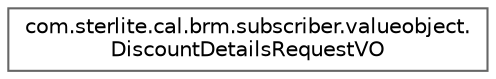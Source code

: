 digraph "Graphical Class Hierarchy"
{
 // LATEX_PDF_SIZE
  bgcolor="transparent";
  edge [fontname=Helvetica,fontsize=10,labelfontname=Helvetica,labelfontsize=10];
  node [fontname=Helvetica,fontsize=10,shape=box,height=0.2,width=0.4];
  rankdir="LR";
  Node0 [id="Node000000",label="com.sterlite.cal.brm.subscriber.valueobject.\lDiscountDetailsRequestVO",height=0.2,width=0.4,color="grey40", fillcolor="white", style="filled",URL="$classcom_1_1sterlite_1_1cal_1_1brm_1_1subscriber_1_1valueobject_1_1_discount_details_request_v_o.html",tooltip=" "];
}
